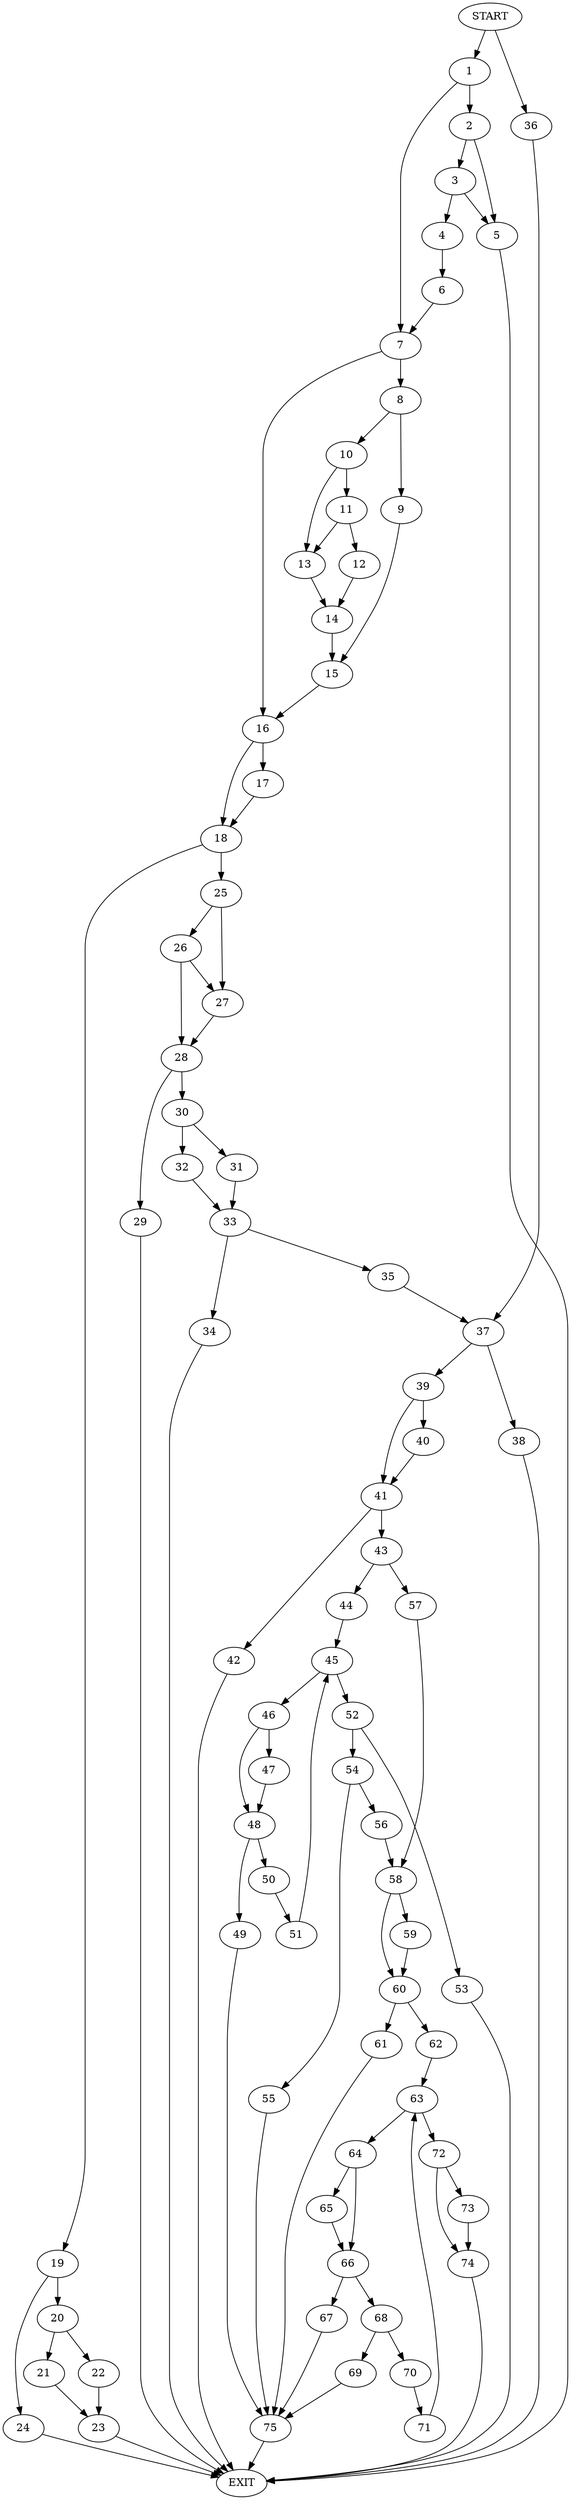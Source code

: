 digraph { 
0 [label="START"];
1;
2;
3;
4;
5;
6;
7;
8;
9;
10;
11;
12;
13;
14;
15;
16;
17;
18;
19;
20;
21;
22;
23;
24;
25;
26;
27;
28;
29;
30;
31;
32;
33;
34;
35;
36;
37;
38;
39;
40;
41;
42;
43;
44;
45;
46;
47;
48;
49;
50;
51;
52;
53;
54;
55;
56;
57;
58;
59;
60;
61;
62;
63;
64;
65;
66;
67;
68;
69;
70;
71;
72;
73;
74;
75;
76[label="EXIT"];
0 -> 1;
0 -> 36;
1 -> 2;
1 -> 7;
2 -> 3;
2 -> 5;
3 -> 4;
3 -> 5;
4 -> 6;
5 -> 76;
6 -> 7;
7 -> 8;
7 -> 16;
8 -> 9;
8 -> 10;
9 -> 15;
10 -> 11;
10 -> 13;
11 -> 12;
11 -> 13;
12 -> 14;
13 -> 14;
14 -> 15;
15 -> 16;
16 -> 18;
16 -> 17;
17 -> 18;
18 -> 19;
18 -> 25;
19 -> 20;
19 -> 24;
20 -> 21;
20 -> 22;
21 -> 23;
22 -> 23;
23 -> 76;
24 -> 76;
25 -> 26;
25 -> 27;
26 -> 28;
26 -> 27;
27 -> 28;
28 -> 29;
28 -> 30;
29 -> 76;
30 -> 31;
30 -> 32;
31 -> 33;
32 -> 33;
33 -> 34;
33 -> 35;
34 -> 76;
35 -> 37;
36 -> 37;
37 -> 38;
37 -> 39;
38 -> 76;
39 -> 40;
39 -> 41;
40 -> 41;
41 -> 42;
41 -> 43;
42 -> 76;
43 -> 44;
43 -> 57;
44 -> 45;
45 -> 46;
45 -> 52;
46 -> 48;
46 -> 47;
47 -> 48;
48 -> 49;
48 -> 50;
49 -> 75;
50 -> 51;
51 -> 45;
52 -> 53;
52 -> 54;
53 -> 76;
54 -> 55;
54 -> 56;
55 -> 75;
56 -> 58;
57 -> 58;
58 -> 59;
58 -> 60;
59 -> 60;
60 -> 61;
60 -> 62;
61 -> 75;
62 -> 63;
63 -> 64;
63 -> 72;
64 -> 66;
64 -> 65;
65 -> 66;
66 -> 67;
66 -> 68;
67 -> 75;
68 -> 69;
68 -> 70;
69 -> 75;
70 -> 71;
71 -> 63;
72 -> 73;
72 -> 74;
73 -> 74;
74 -> 76;
75 -> 76;
}